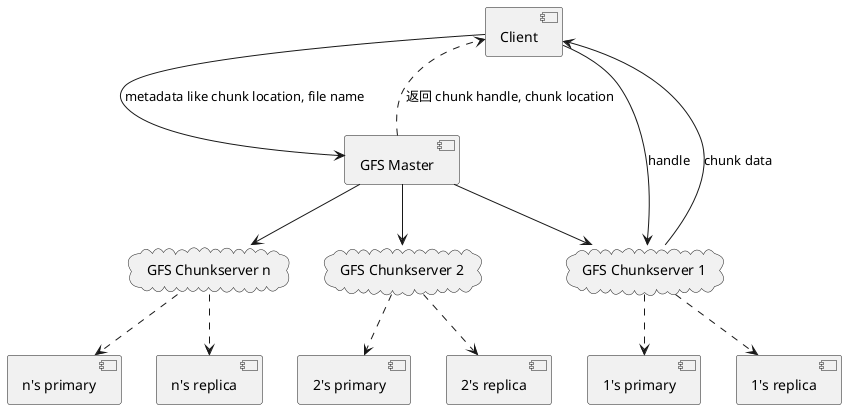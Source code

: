 @startuml
[Client] -right-> [GFS Master]: metadata like chunk location, file name
[GFS Master] ..> [Client]: 返回 chunk handle, chunk location

[Client] --> [GFS Chunkserver 1]: handle
[GFS Chunkserver 1] --> [Client]: chunk data

[GFS Master] --> [GFS Chunkserver 1]
[GFS Master] --> [GFS Chunkserver 2]
[GFS Master] --> [GFS Chunkserver n]

[GFS Chunkserver 1] ..> [1's primary]
[GFS Chunkserver 1] ..> [1's replica]
cloud "GFS Chunkserver 1" {
}

[GFS Chunkserver 2] ..> [2's primary]
[GFS Chunkserver 2] ..> [2's replica]
cloud "GFS Chunkserver 2" {
}

[GFS Chunkserver n] ..> [n's primary]
[GFS Chunkserver n] ..> [n's replica]
cloud "GFS Chunkserver n" {
}
@enduml